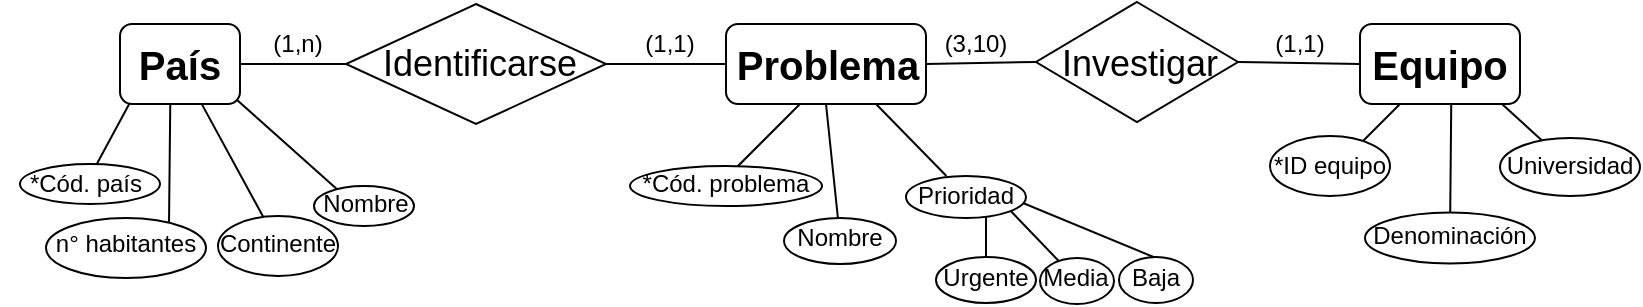<mxfile version="13.3.5" type="device"><diagram id="17G2tNeKCKTKOLy_APCS" name="Page-1"><mxGraphModel dx="868" dy="460" grid="1" gridSize="10" guides="1" tooltips="1" connect="1" arrows="1" fold="1" page="1" pageScale="1" pageWidth="827" pageHeight="1169" math="0" shadow="0"><root><mxCell id="0"/><mxCell id="1" parent="0"/><mxCell id="C2ucd9gB2Tia9tAYv7WB-60" value="" style="endArrow=none;html=1;entryX=1;entryY=1;entryDx=0;entryDy=0;" edge="1" parent="1" source="C2ucd9gB2Tia9tAYv7WB-54" target="C2ucd9gB2Tia9tAYv7WB-2"><mxGeometry width="50" height="50" relative="1" as="geometry"><mxPoint x="650" y="320" as="sourcePoint"/><mxPoint x="700" y="270" as="targetPoint"/></mxGeometry></mxCell><mxCell id="C2ucd9gB2Tia9tAYv7WB-59" value="" style="endArrow=none;html=1;entryX=0.643;entryY=0.964;entryDx=0;entryDy=0;entryPerimeter=0;" edge="1" parent="1" source="C2ucd9gB2Tia9tAYv7WB-53" target="C2ucd9gB2Tia9tAYv7WB-2"><mxGeometry width="50" height="50" relative="1" as="geometry"><mxPoint x="670" y="316" as="sourcePoint"/><mxPoint x="720" y="266" as="targetPoint"/></mxGeometry></mxCell><mxCell id="C2ucd9gB2Tia9tAYv7WB-58" value="" style="endArrow=none;html=1;" edge="1" parent="1"><mxGeometry width="50" height="50" relative="1" as="geometry"><mxPoint x="660" y="310" as="sourcePoint"/><mxPoint x="700" y="270" as="targetPoint"/></mxGeometry></mxCell><mxCell id="C2ucd9gB2Tia9tAYv7WB-57" value="" style="ellipse;whiteSpace=wrap;html=1;" vertex="1" parent="1"><mxGeometry x="682.5" y="324.25" width="85" height="25.5" as="geometry"/></mxCell><mxCell id="C2ucd9gB2Tia9tAYv7WB-56" value="" style="ellipse;whiteSpace=wrap;html=1;" vertex="1" parent="1"><mxGeometry x="750" y="287" width="70" height="29" as="geometry"/></mxCell><mxCell id="C2ucd9gB2Tia9tAYv7WB-55" value="" style="ellipse;whiteSpace=wrap;html=1;" vertex="1" parent="1"><mxGeometry x="635" y="286" width="60" height="30" as="geometry"/></mxCell><mxCell id="C2ucd9gB2Tia9tAYv7WB-47" value="" style="endArrow=none;html=1;exitX=1;exitY=0.75;exitDx=0;exitDy=0;entryX=0.695;entryY=0.807;entryDx=0;entryDy=0;entryPerimeter=0;" edge="1" parent="1" source="C2ucd9gB2Tia9tAYv7WB-37" target="C2ucd9gB2Tia9tAYv7WB-44"><mxGeometry width="50" height="50" relative="1" as="geometry"><mxPoint x="480" y="320" as="sourcePoint"/><mxPoint x="530" y="270" as="targetPoint"/></mxGeometry></mxCell><mxCell id="C2ucd9gB2Tia9tAYv7WB-51" value="" style="endArrow=none;html=1;entryX=0.75;entryY=1;entryDx=0;entryDy=0;" edge="1" parent="1" source="C2ucd9gB2Tia9tAYv7WB-37" target="C2ucd9gB2Tia9tAYv7WB-4"><mxGeometry width="50" height="50" relative="1" as="geometry"><mxPoint x="350" y="320" as="sourcePoint"/><mxPoint x="400" y="270" as="targetPoint"/></mxGeometry></mxCell><mxCell id="C2ucd9gB2Tia9tAYv7WB-50" value="" style="endArrow=none;html=1;entryX=0.5;entryY=1;entryDx=0;entryDy=0;" edge="1" parent="1" source="C2ucd9gB2Tia9tAYv7WB-35" target="C2ucd9gB2Tia9tAYv7WB-4"><mxGeometry width="50" height="50" relative="1" as="geometry"><mxPoint x="388" y="326" as="sourcePoint"/><mxPoint x="438" y="276" as="targetPoint"/></mxGeometry></mxCell><mxCell id="C2ucd9gB2Tia9tAYv7WB-49" value="" style="endArrow=none;html=1;" edge="1" parent="1"><mxGeometry width="50" height="50" relative="1" as="geometry"><mxPoint x="350" y="320" as="sourcePoint"/><mxPoint x="400" y="270" as="targetPoint"/></mxGeometry></mxCell><mxCell id="C2ucd9gB2Tia9tAYv7WB-48" value="" style="endArrow=none;html=1;" edge="1" parent="1" target="C2ucd9gB2Tia9tAYv7WB-41"><mxGeometry width="50" height="50" relative="1" as="geometry"><mxPoint x="493" y="323" as="sourcePoint"/><mxPoint x="530" y="270" as="targetPoint"/></mxGeometry></mxCell><mxCell id="C2ucd9gB2Tia9tAYv7WB-46" value="" style="endArrow=none;html=1;entryX=0.5;entryY=0;entryDx=0;entryDy=0;exitX=1;exitY=0.5;exitDx=0;exitDy=0;" edge="1" parent="1" source="C2ucd9gB2Tia9tAYv7WB-37" target="C2ucd9gB2Tia9tAYv7WB-42"><mxGeometry width="50" height="50" relative="1" as="geometry"><mxPoint x="480" y="320" as="sourcePoint"/><mxPoint x="530" y="270" as="targetPoint"/></mxGeometry></mxCell><mxCell id="C2ucd9gB2Tia9tAYv7WB-45" value="" style="ellipse;whiteSpace=wrap;html=1;" vertex="1" parent="1"><mxGeometry x="559.5" y="346.5" width="37" height="23" as="geometry"/></mxCell><mxCell id="C2ucd9gB2Tia9tAYv7WB-44" value="" style="ellipse;whiteSpace=wrap;html=1;" vertex="1" parent="1"><mxGeometry x="520" y="347" width="37" height="23" as="geometry"/></mxCell><mxCell id="C2ucd9gB2Tia9tAYv7WB-43" value="" style="ellipse;whiteSpace=wrap;html=1;" vertex="1" parent="1"><mxGeometry x="468" y="346.5" width="50" height="23" as="geometry"/></mxCell><mxCell id="C2ucd9gB2Tia9tAYv7WB-38" value="" style="ellipse;whiteSpace=wrap;html=1;" vertex="1" parent="1"><mxGeometry x="453" y="306" width="60" height="21" as="geometry"/></mxCell><mxCell id="C2ucd9gB2Tia9tAYv7WB-36" value="" style="ellipse;whiteSpace=wrap;html=1;" vertex="1" parent="1"><mxGeometry x="392" y="327" width="56" height="23" as="geometry"/></mxCell><mxCell id="C2ucd9gB2Tia9tAYv7WB-34" value="" style="ellipse;whiteSpace=wrap;html=1;" vertex="1" parent="1"><mxGeometry x="315" y="301" width="96" height="20" as="geometry"/></mxCell><mxCell id="C2ucd9gB2Tia9tAYv7WB-32" value="" style="endArrow=none;html=1;entryX=0;entryY=1;entryDx=0;entryDy=0;" edge="1" parent="1" source="C2ucd9gB2Tia9tAYv7WB-18" target="C2ucd9gB2Tia9tAYv7WB-3"><mxGeometry width="50" height="50" relative="1" as="geometry"><mxPoint x="50" y="380" as="sourcePoint"/><mxPoint x="100" y="330" as="targetPoint"/></mxGeometry></mxCell><mxCell id="C2ucd9gB2Tia9tAYv7WB-31" value="" style="endArrow=none;html=1;entryX=0.952;entryY=0.918;entryDx=0;entryDy=0;entryPerimeter=0;exitX=0.545;exitY=0.95;exitDx=0;exitDy=0;exitPerimeter=0;" edge="1" parent="1" source="C2ucd9gB2Tia9tAYv7WB-21" target="C2ucd9gB2Tia9tAYv7WB-6"><mxGeometry width="50" height="50" relative="1" as="geometry"><mxPoint x="50" y="380" as="sourcePoint"/><mxPoint x="100" y="330" as="targetPoint"/></mxGeometry></mxCell><mxCell id="C2ucd9gB2Tia9tAYv7WB-29" value="" style="endArrow=none;html=1;entryX=0.419;entryY=0.975;entryDx=0;entryDy=0;entryPerimeter=0;exitX=0.75;exitY=0;exitDx=0;exitDy=0;" edge="1" parent="1" source="C2ucd9gB2Tia9tAYv7WB-20" target="C2ucd9gB2Tia9tAYv7WB-6"><mxGeometry width="50" height="50" relative="1" as="geometry"><mxPoint x="50" y="380" as="sourcePoint"/><mxPoint x="100" y="330" as="targetPoint"/></mxGeometry></mxCell><mxCell id="C2ucd9gB2Tia9tAYv7WB-30" value="" style="endArrow=none;html=1;entryX=0.667;entryY=0.961;entryDx=0;entryDy=0;entryPerimeter=0;" edge="1" parent="1" source="C2ucd9gB2Tia9tAYv7WB-19" target="C2ucd9gB2Tia9tAYv7WB-6"><mxGeometry width="50" height="50" relative="1" as="geometry"><mxPoint x="50" y="380" as="sourcePoint"/><mxPoint x="100" y="330" as="targetPoint"/></mxGeometry></mxCell><mxCell id="C2ucd9gB2Tia9tAYv7WB-27" value="" style="ellipse;whiteSpace=wrap;html=1;" vertex="1" parent="1"><mxGeometry x="157" y="311" width="50" height="20" as="geometry"/></mxCell><mxCell id="C2ucd9gB2Tia9tAYv7WB-26" value="" style="ellipse;whiteSpace=wrap;html=1;" vertex="1" parent="1"><mxGeometry x="109" y="326" width="60" height="30" as="geometry"/></mxCell><mxCell id="C2ucd9gB2Tia9tAYv7WB-25" value="" style="ellipse;whiteSpace=wrap;html=1;" vertex="1" parent="1"><mxGeometry x="23" y="327" width="80" height="30" as="geometry"/></mxCell><mxCell id="C2ucd9gB2Tia9tAYv7WB-24" value="" style="ellipse;whiteSpace=wrap;html=1;" vertex="1" parent="1"><mxGeometry x="10" y="300" width="70" height="20" as="geometry"/></mxCell><mxCell id="C2ucd9gB2Tia9tAYv7WB-14" value="" style="endArrow=none;html=1;entryX=0;entryY=0.5;entryDx=0;entryDy=0;exitX=1;exitY=0.5;exitDx=0;exitDy=0;" edge="1" parent="1" source="C2ucd9gB2Tia9tAYv7WB-11" target="C2ucd9gB2Tia9tAYv7WB-5"><mxGeometry width="50" height="50" relative="1" as="geometry"><mxPoint x="570" y="250" as="sourcePoint"/><mxPoint x="440" y="210" as="targetPoint"/></mxGeometry></mxCell><mxCell id="C2ucd9gB2Tia9tAYv7WB-11" value="" style="rhombus;whiteSpace=wrap;html=1;" vertex="1" parent="1"><mxGeometry x="518" y="219" width="101" height="60" as="geometry"/></mxCell><mxCell id="C2ucd9gB2Tia9tAYv7WB-10" value="" style="rhombus;whiteSpace=wrap;html=1;" vertex="1" parent="1"><mxGeometry x="173" y="220" width="130" height="60" as="geometry"/></mxCell><mxCell id="C2ucd9gB2Tia9tAYv7WB-6" value="" style="rounded=1;whiteSpace=wrap;html=1;" vertex="1" parent="1"><mxGeometry x="60" y="230" width="60" height="40" as="geometry"/></mxCell><mxCell id="C2ucd9gB2Tia9tAYv7WB-5" value="" style="rounded=1;whiteSpace=wrap;html=1;" vertex="1" parent="1"><mxGeometry x="680" y="230" width="80" height="40" as="geometry"/></mxCell><mxCell id="C2ucd9gB2Tia9tAYv7WB-4" value="" style="rounded=1;whiteSpace=wrap;html=1;" vertex="1" parent="1"><mxGeometry x="363" y="230" width="100" height="40" as="geometry"/></mxCell><mxCell id="C2ucd9gB2Tia9tAYv7WB-1" value="&lt;font style=&quot;font-size: 20px&quot;&gt;&lt;b&gt;Problema&lt;/b&gt;&lt;/font&gt;" style="text;html=1;strokeColor=none;fillColor=none;align=center;verticalAlign=middle;whiteSpace=wrap;rounded=0;" vertex="1" parent="1"><mxGeometry x="394" y="240" width="40" height="20" as="geometry"/></mxCell><mxCell id="C2ucd9gB2Tia9tAYv7WB-2" value="&lt;b&gt;&lt;font style=&quot;font-size: 20px&quot;&gt;Equipo&lt;/font&gt;&lt;/b&gt;" style="text;html=1;strokeColor=none;fillColor=none;align=center;verticalAlign=middle;whiteSpace=wrap;rounded=0;" vertex="1" parent="1"><mxGeometry x="700" y="240" width="40" height="20" as="geometry"/></mxCell><mxCell id="C2ucd9gB2Tia9tAYv7WB-3" value="&lt;font style=&quot;font-size: 20px&quot;&gt;&lt;b&gt;País&lt;/b&gt;&lt;/font&gt;" style="text;html=1;strokeColor=none;fillColor=none;align=center;verticalAlign=middle;whiteSpace=wrap;rounded=0;" vertex="1" parent="1"><mxGeometry x="70" y="240" width="40" height="20" as="geometry"/></mxCell><mxCell id="C2ucd9gB2Tia9tAYv7WB-7" value="&lt;font style=&quot;font-size: 18px&quot;&gt;Identificarse&lt;/font&gt;" style="text;html=1;strokeColor=none;fillColor=none;align=center;verticalAlign=middle;whiteSpace=wrap;rounded=0;" vertex="1" parent="1"><mxGeometry x="220" y="240" width="40" height="20" as="geometry"/></mxCell><mxCell id="C2ucd9gB2Tia9tAYv7WB-8" value="&lt;font style=&quot;font-size: 18px&quot;&gt;Investigar&lt;/font&gt;" style="text;html=1;strokeColor=none;fillColor=none;align=center;verticalAlign=middle;whiteSpace=wrap;rounded=0;" vertex="1" parent="1"><mxGeometry x="550" y="240" width="40" height="20" as="geometry"/></mxCell><mxCell id="C2ucd9gB2Tia9tAYv7WB-15" value="" style="endArrow=none;html=1;entryX=0;entryY=0.5;entryDx=0;entryDy=0;exitX=1;exitY=0.5;exitDx=0;exitDy=0;" edge="1" parent="1" source="C2ucd9gB2Tia9tAYv7WB-4" target="C2ucd9gB2Tia9tAYv7WB-11"><mxGeometry width="50" height="50" relative="1" as="geometry"><mxPoint x="390" y="260" as="sourcePoint"/><mxPoint x="440" y="210" as="targetPoint"/></mxGeometry></mxCell><mxCell id="C2ucd9gB2Tia9tAYv7WB-16" value="" style="endArrow=none;html=1;entryX=0;entryY=0.5;entryDx=0;entryDy=0;exitX=1;exitY=0.5;exitDx=0;exitDy=0;" edge="1" parent="1" source="C2ucd9gB2Tia9tAYv7WB-10" target="C2ucd9gB2Tia9tAYv7WB-4"><mxGeometry width="50" height="50" relative="1" as="geometry"><mxPoint x="390" y="260" as="sourcePoint"/><mxPoint x="440" y="210" as="targetPoint"/></mxGeometry></mxCell><mxCell id="C2ucd9gB2Tia9tAYv7WB-17" value="" style="endArrow=none;html=1;exitX=0;exitY=0.5;exitDx=0;exitDy=0;entryX=1;entryY=0.5;entryDx=0;entryDy=0;" edge="1" parent="1" source="C2ucd9gB2Tia9tAYv7WB-10" target="C2ucd9gB2Tia9tAYv7WB-6"><mxGeometry width="50" height="50" relative="1" as="geometry"><mxPoint x="390" y="260" as="sourcePoint"/><mxPoint x="440" y="210" as="targetPoint"/></mxGeometry></mxCell><mxCell id="C2ucd9gB2Tia9tAYv7WB-18" value="*Cód. país" style="text;html=1;strokeColor=none;fillColor=none;align=center;verticalAlign=middle;whiteSpace=wrap;rounded=0;" vertex="1" parent="1"><mxGeometry y="300" width="86" height="20" as="geometry"/></mxCell><mxCell id="C2ucd9gB2Tia9tAYv7WB-19" value="Continente" style="text;html=1;strokeColor=none;fillColor=none;align=center;verticalAlign=middle;whiteSpace=wrap;rounded=0;" vertex="1" parent="1"><mxGeometry x="96" y="330" width="86" height="20" as="geometry"/></mxCell><mxCell id="C2ucd9gB2Tia9tAYv7WB-20" value="n° habitantes" style="text;html=1;strokeColor=none;fillColor=none;align=center;verticalAlign=middle;whiteSpace=wrap;rounded=0;" vertex="1" parent="1"><mxGeometry x="20" y="330" width="86" height="20" as="geometry"/></mxCell><mxCell id="C2ucd9gB2Tia9tAYv7WB-21" value="Nombre" style="text;html=1;strokeColor=none;fillColor=none;align=center;verticalAlign=middle;whiteSpace=wrap;rounded=0;" vertex="1" parent="1"><mxGeometry x="140" y="310" width="86" height="20" as="geometry"/></mxCell><mxCell id="C2ucd9gB2Tia9tAYv7WB-33" value="*Cód. problema" style="text;html=1;strokeColor=none;fillColor=none;align=center;verticalAlign=middle;whiteSpace=wrap;rounded=0;" vertex="1" parent="1"><mxGeometry x="320" y="300" width="86" height="20" as="geometry"/></mxCell><mxCell id="C2ucd9gB2Tia9tAYv7WB-35" value="Nombre" style="text;html=1;strokeColor=none;fillColor=none;align=center;verticalAlign=middle;whiteSpace=wrap;rounded=0;" vertex="1" parent="1"><mxGeometry x="400" y="327" width="40" height="20" as="geometry"/></mxCell><mxCell id="C2ucd9gB2Tia9tAYv7WB-37" value="Prioridad" style="text;html=1;strokeColor=none;fillColor=none;align=center;verticalAlign=middle;whiteSpace=wrap;rounded=0;" vertex="1" parent="1"><mxGeometry x="463" y="306" width="40" height="20" as="geometry"/></mxCell><mxCell id="C2ucd9gB2Tia9tAYv7WB-40" value="Media" style="text;html=1;strokeColor=none;fillColor=none;align=center;verticalAlign=middle;whiteSpace=wrap;rounded=0;" vertex="1" parent="1"><mxGeometry x="518" y="347" width="40" height="20" as="geometry"/></mxCell><mxCell id="C2ucd9gB2Tia9tAYv7WB-41" value="Urgente" style="text;html=1;strokeColor=none;fillColor=none;align=center;verticalAlign=middle;whiteSpace=wrap;rounded=0;" vertex="1" parent="1"><mxGeometry x="473" y="347" width="40" height="20" as="geometry"/></mxCell><mxCell id="C2ucd9gB2Tia9tAYv7WB-42" value="Baja" style="text;html=1;strokeColor=none;fillColor=none;align=center;verticalAlign=middle;whiteSpace=wrap;rounded=0;" vertex="1" parent="1"><mxGeometry x="558" y="347" width="40" height="20" as="geometry"/></mxCell><mxCell id="C2ucd9gB2Tia9tAYv7WB-52" value="*ID equipo" style="text;html=1;strokeColor=none;fillColor=none;align=center;verticalAlign=middle;whiteSpace=wrap;rounded=0;" vertex="1" parent="1"><mxGeometry x="630" y="291" width="70" height="20" as="geometry"/></mxCell><mxCell id="C2ucd9gB2Tia9tAYv7WB-53" value="Denominación" style="text;html=1;strokeColor=none;fillColor=none;align=center;verticalAlign=middle;whiteSpace=wrap;rounded=0;" vertex="1" parent="1"><mxGeometry x="690" y="326" width="70" height="20" as="geometry"/></mxCell><mxCell id="C2ucd9gB2Tia9tAYv7WB-54" value="Universidad" style="text;html=1;strokeColor=none;fillColor=none;align=center;verticalAlign=middle;whiteSpace=wrap;rounded=0;" vertex="1" parent="1"><mxGeometry x="750" y="291" width="70" height="20" as="geometry"/></mxCell><mxCell id="C2ucd9gB2Tia9tAYv7WB-61" value="(1,n)" style="text;html=1;strokeColor=none;fillColor=none;align=center;verticalAlign=middle;whiteSpace=wrap;rounded=0;" vertex="1" parent="1"><mxGeometry x="129" y="230" width="40" height="20" as="geometry"/></mxCell><mxCell id="C2ucd9gB2Tia9tAYv7WB-62" value="(1,1)" style="text;html=1;strokeColor=none;fillColor=none;align=center;verticalAlign=middle;whiteSpace=wrap;rounded=0;" vertex="1" parent="1"><mxGeometry x="315" y="230" width="40" height="20" as="geometry"/></mxCell><mxCell id="C2ucd9gB2Tia9tAYv7WB-63" value="(3,10)" style="text;html=1;strokeColor=none;fillColor=none;align=center;verticalAlign=middle;whiteSpace=wrap;rounded=0;" vertex="1" parent="1"><mxGeometry x="468" y="230" width="40" height="20" as="geometry"/></mxCell><mxCell id="C2ucd9gB2Tia9tAYv7WB-64" value="(1,1)" style="text;html=1;strokeColor=none;fillColor=none;align=center;verticalAlign=middle;whiteSpace=wrap;rounded=0;" vertex="1" parent="1"><mxGeometry x="630" y="230" width="40" height="20" as="geometry"/></mxCell></root></mxGraphModel></diagram></mxfile>